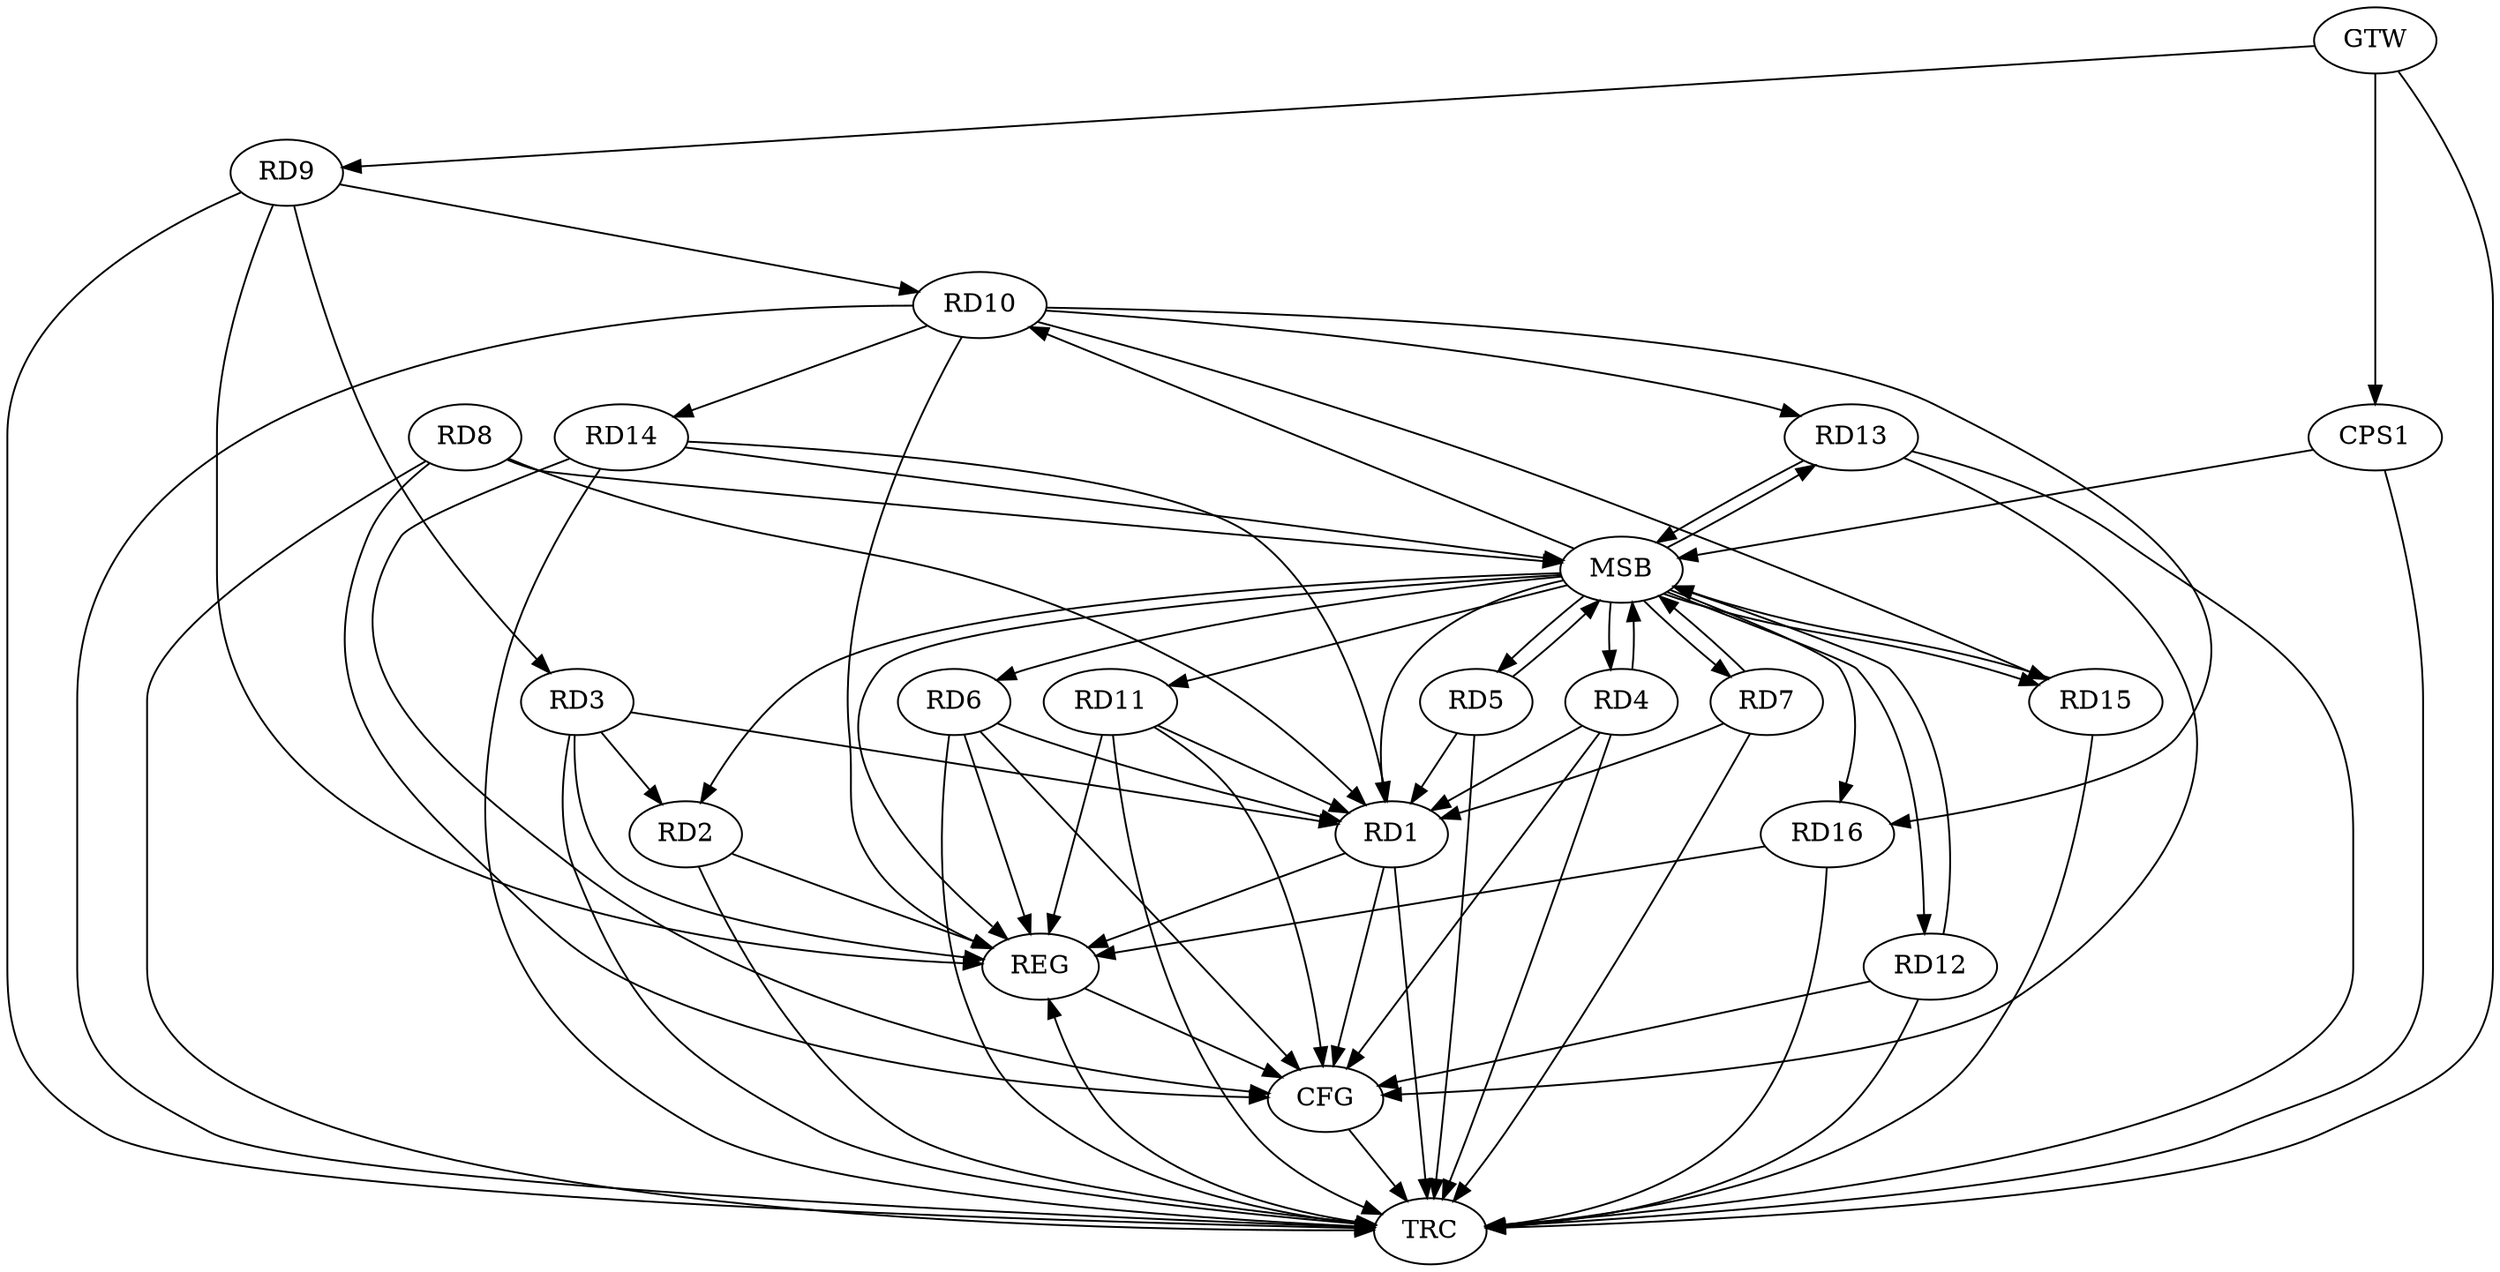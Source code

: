 strict digraph G {
  RD1 [ label="RD1" ];
  RD2 [ label="RD2" ];
  RD3 [ label="RD3" ];
  RD4 [ label="RD4" ];
  RD5 [ label="RD5" ];
  RD6 [ label="RD6" ];
  RD7 [ label="RD7" ];
  RD8 [ label="RD8" ];
  RD9 [ label="RD9" ];
  RD10 [ label="RD10" ];
  RD11 [ label="RD11" ];
  RD12 [ label="RD12" ];
  RD13 [ label="RD13" ];
  RD14 [ label="RD14" ];
  RD15 [ label="RD15" ];
  RD16 [ label="RD16" ];
  CPS1 [ label="CPS1" ];
  GTW [ label="GTW" ];
  REG [ label="REG" ];
  MSB [ label="MSB" ];
  CFG [ label="CFG" ];
  TRC [ label="TRC" ];
  RD3 -> RD1;
  RD3 -> RD2;
  RD9 -> RD3;
  RD9 -> RD10;
  RD10 -> RD13;
  RD10 -> RD14;
  RD10 -> RD15;
  RD10 -> RD16;
  GTW -> RD9;
  GTW -> CPS1;
  RD1 -> REG;
  RD2 -> REG;
  RD3 -> REG;
  RD6 -> REG;
  RD9 -> REG;
  RD10 -> REG;
  RD11 -> REG;
  RD16 -> REG;
  RD4 -> MSB;
  MSB -> RD5;
  MSB -> RD7;
  MSB -> RD16;
  MSB -> REG;
  RD5 -> MSB;
  RD7 -> MSB;
  MSB -> RD6;
  RD8 -> MSB;
  MSB -> RD2;
  MSB -> RD13;
  MSB -> RD15;
  RD12 -> MSB;
  RD13 -> MSB;
  MSB -> RD10;
  RD14 -> MSB;
  MSB -> RD12;
  RD15 -> MSB;
  MSB -> RD4;
  CPS1 -> MSB;
  MSB -> RD1;
  MSB -> RD11;
  RD12 -> CFG;
  RD1 -> CFG;
  RD11 -> CFG;
  RD4 -> CFG;
  RD8 -> CFG;
  RD13 -> CFG;
  RD14 -> CFG;
  RD6 -> CFG;
  REG -> CFG;
  RD1 -> TRC;
  RD2 -> TRC;
  RD3 -> TRC;
  RD4 -> TRC;
  RD5 -> TRC;
  RD6 -> TRC;
  RD7 -> TRC;
  RD8 -> TRC;
  RD9 -> TRC;
  RD10 -> TRC;
  RD11 -> TRC;
  RD12 -> TRC;
  RD13 -> TRC;
  RD14 -> TRC;
  RD15 -> TRC;
  RD16 -> TRC;
  CPS1 -> TRC;
  GTW -> TRC;
  CFG -> TRC;
  TRC -> REG;
  RD7 -> RD1;
  RD14 -> RD1;
  RD8 -> RD1;
  RD4 -> RD1;
  RD11 -> RD1;
  RD6 -> RD1;
  RD5 -> RD1;
}
